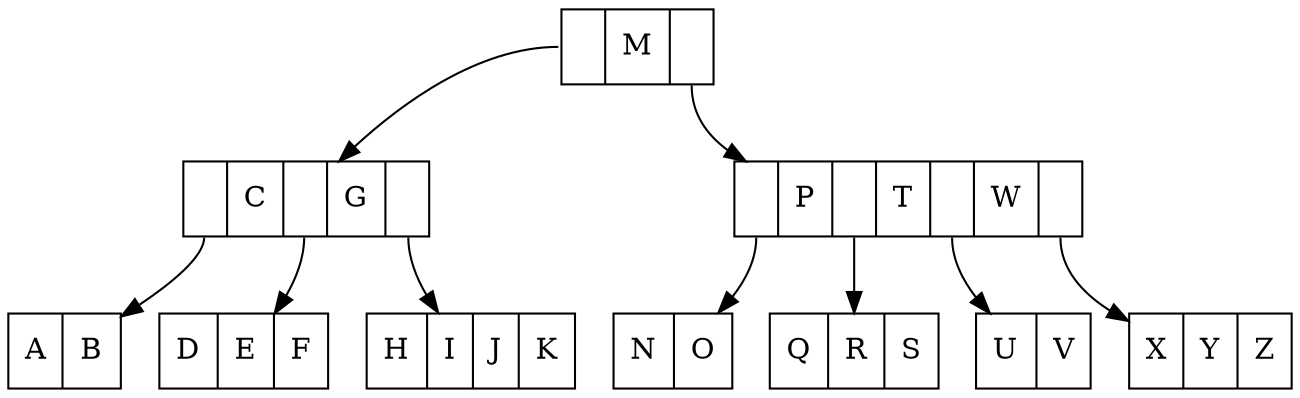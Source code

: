 digraph G{
	node[shape=record]
	tM[label="<C0>|M|<C1>"];
	tMCG[label="<C0>|C|<C1>|G|<C2>"];
	tMCGAB[label="A|B"];
	tMCGDEF[label="D|E|F"];
	tMCGHIJK[label="H|I|J|K"];
	tMCG:C0->tMCGAB;
	tMCG:C1->tMCGDEF;
	tMCG:C2->tMCGHIJK;
	tMPTW[label="<C0>|P|<C1>|T|<C2>|W|<C3>"];
	tMPTWNO[label="N|O"];
	tMPTWQRS[label="Q|R|S"];
	tMPTWUV[label="U|V"];
	tMPTWXYZ[label="X|Y|Z"];
	tMPTW:C0->tMPTWNO;
	tMPTW:C1->tMPTWQRS;
	tMPTW:C2->tMPTWUV;
	tMPTW:C3->tMPTWXYZ;
	tM:C0->tMCG;
	tM:C1->tMPTW;
}